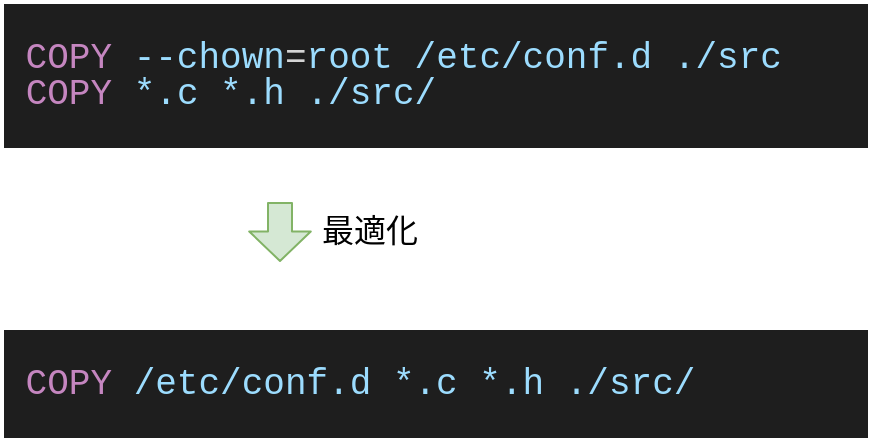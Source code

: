 <mxfile>
    <diagram id="3tOAd-FZpRMhtWBeyw0o" name="ページ1">
        <mxGraphModel dx="522" dy="569" grid="1" gridSize="10" guides="1" tooltips="1" connect="1" arrows="1" fold="1" page="1" pageScale="1" pageWidth="583" pageHeight="413" math="0" shadow="0">
            <root>
                <mxCell id="0"/>
                <mxCell id="1" parent="0"/>
                <mxCell id="15" value="" style="shape=flexArrow;endArrow=classic;html=1;fontSize=15;fontColor=#2E2E2E;fillColor=#d5e8d4;strokeColor=#82b366;width=12;endWidth=17.778;endSize=4.589;fontFamily=Noto Sans JP;fontSource=https%3A%2F%2Ffonts.googleapis.com%2Fcss%3Ffamily%3DNoto%2BSans%2BJP;" parent="1" edge="1">
                    <mxGeometry width="50" height="50" relative="1" as="geometry">
                        <mxPoint x="140" y="100" as="sourcePoint"/>
                        <mxPoint x="140" y="130" as="targetPoint"/>
                    </mxGeometry>
                </mxCell>
                <mxCell id="17" value="&lt;font color=&quot;#000000&quot; style=&quot;font-size: 16px;&quot;&gt;最適化&lt;/font&gt;" style="text;html=1;strokeColor=none;fillColor=none;align=center;verticalAlign=middle;whiteSpace=wrap;rounded=0;labelBackgroundColor=none;fontSize=18;fontColor=#2E2E2E;fontFamily=Noto Sans JP;fontSource=https%3A%2F%2Ffonts.googleapis.com%2Fcss%3Ffamily%3DNoto%2BSans%2BJP;" parent="1" vertex="1">
                    <mxGeometry x="160" y="105" width="50" height="17" as="geometry"/>
                </mxCell>
                <mxCell id="22" value="&lt;div style=&quot;background-color: rgb(30, 30, 30); font-family: Menlo, Monaco, &amp;quot;Courier New&amp;quot;, monospace; line-height: 18px; font-size: 18px;&quot;&gt;&lt;div style=&quot;&quot;&gt;&lt;div style=&quot;color: rgb(212, 212, 212); line-height: 18px;&quot;&gt;&lt;span style=&quot;color: #c586c0;&quot;&gt;&lt;br&gt;&lt;/span&gt;&lt;/div&gt;&lt;div style=&quot;line-height: 18px;&quot;&gt;&lt;span style=&quot;color: rgb(197, 134, 192);&quot;&gt;&amp;nbsp;COPY&lt;/span&gt;&lt;font color=&quot;#d4d4d4&quot;&gt;&amp;nbsp;&lt;/font&gt;&lt;span style=&quot;border-color: var(--border-color); color: rgb(156, 220, 254);&quot;&gt;--chown&lt;/span&gt;&lt;font style=&quot;border-color: var(--border-color);&quot; color=&quot;#d4d4d4&quot;&gt;=&lt;/font&gt;&lt;span style=&quot;border-color: var(--border-color); color: rgb(156, 220, 254);&quot;&gt;root&lt;/span&gt;&lt;font color=&quot;#9cdcfe&quot;&gt;&amp;nbsp;/etc/conf.d ./src&amp;nbsp; &amp;nbsp;&amp;nbsp;&lt;/font&gt;&lt;/div&gt;&lt;div style=&quot;line-height: 18px;&quot;&gt;&lt;span style=&quot;color: rgb(156, 220, 254);&quot;&gt;&amp;nbsp;&lt;/span&gt;&lt;font color=&quot;#c586c0&quot;&gt;COPY&lt;/font&gt;&lt;font color=&quot;#d4d4d4&quot;&gt;&amp;nbsp;&lt;/font&gt;&lt;span style=&quot;color: rgb(156, 220, 254);&quot;&gt;*.c *.h ./src/&lt;/span&gt;&lt;/div&gt;&lt;div style=&quot;line-height: 18px;&quot;&gt;&lt;span style=&quot;color: rgb(156, 220, 254); border-color: var(--border-color);&quot;&gt;&lt;br&gt;&lt;/span&gt;&lt;/div&gt;&lt;/div&gt;&lt;/div&gt;" style="text;html=1;strokeColor=none;fillColor=none;align=left;verticalAlign=middle;whiteSpace=wrap;rounded=0;labelBackgroundColor=none;fontSize=14;fontColor=#000000;fontFamily=Noto Sans JP;fontSource=https%3A%2F%2Ffonts.googleapis.com%2Fcss%3Ffamily%3DNoto%2BSans%2BJP;" parent="1" vertex="1">
                    <mxGeometry y="1" width="440" height="69" as="geometry"/>
                </mxCell>
                <mxCell id="24" value="&lt;div style=&quot;background-color: rgb(30, 30, 30); font-family: Menlo, Monaco, &amp;quot;Courier New&amp;quot;, monospace; line-height: 18px; font-size: 18px;&quot;&gt;&lt;div style=&quot;&quot;&gt;&lt;div style=&quot;color: rgb(212, 212, 212); line-height: 18px;&quot;&gt;&lt;span style=&quot;color: #c586c0;&quot;&gt;&lt;br&gt;&lt;/span&gt;&lt;/div&gt;&lt;div style=&quot;line-height: 18px;&quot;&gt;&lt;span style=&quot;color: rgb(197, 134, 192);&quot;&gt;&amp;nbsp;COPY&lt;/span&gt;&lt;font color=&quot;#d4d4d4&quot;&gt;&amp;nbsp;&lt;/font&gt;&lt;span style=&quot;color: rgb(156, 220, 254);&quot;&gt;/etc/conf.d *.c *.h ./src/&amp;nbsp; &amp;nbsp; &amp;nbsp; &amp;nbsp;&amp;nbsp;&lt;/span&gt;&lt;/div&gt;&lt;div style=&quot;line-height: 18px;&quot;&gt;&lt;br&gt;&lt;/div&gt;&lt;/div&gt;&lt;/div&gt;" style="text;html=1;strokeColor=none;fillColor=none;align=left;verticalAlign=middle;whiteSpace=wrap;rounded=0;labelBackgroundColor=none;fontSize=14;fontColor=#000000;fontFamily=Noto Sans JP;fontSource=https%3A%2F%2Ffonts.googleapis.com%2Fcss%3Ffamily%3DNoto%2BSans%2BJP;" parent="1" vertex="1">
                    <mxGeometry y="160" width="440" height="60" as="geometry"/>
                </mxCell>
            </root>
        </mxGraphModel>
    </diagram>
</mxfile>